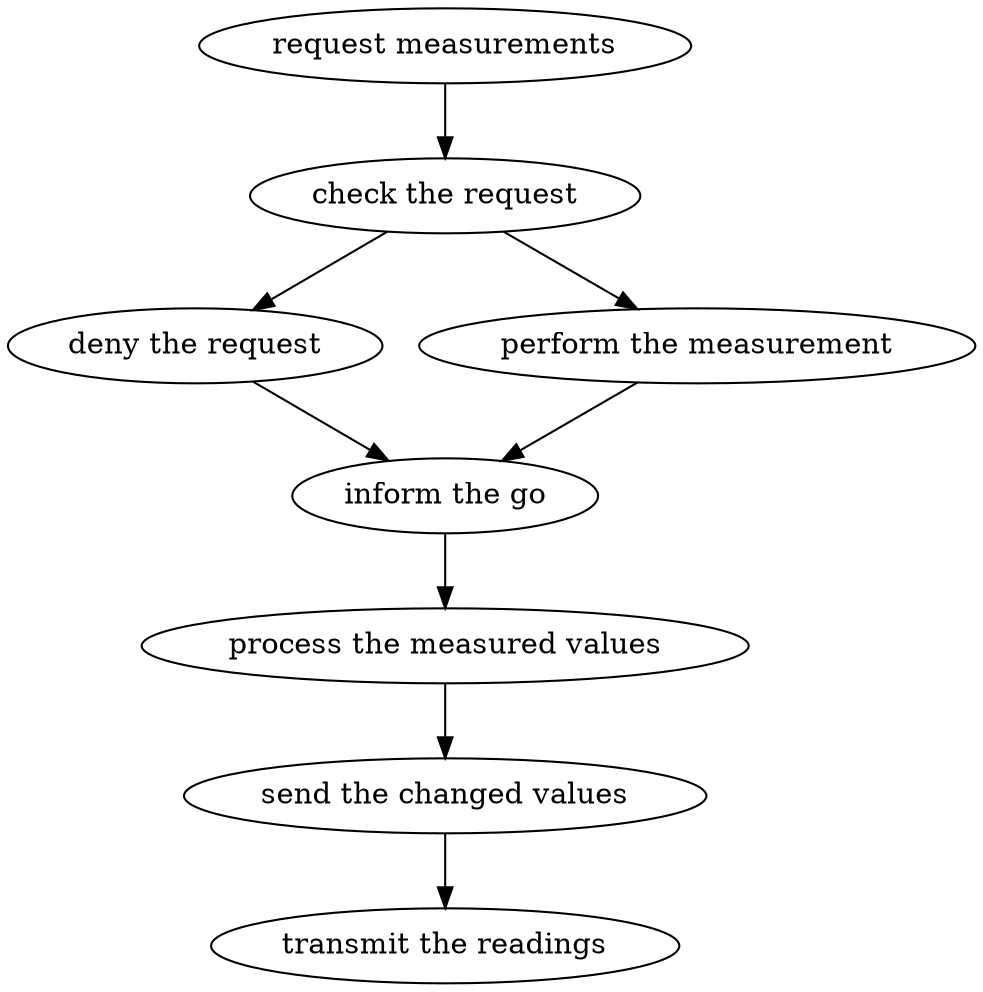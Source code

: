 strict digraph "doc-10.11" {
	graph [name="doc-10.11"];
	"request measurements"	[attrs="{'type': 'Activity', 'label': 'request measurements'}"];
	"check the request"	[attrs="{'type': 'Activity', 'label': 'check the request'}"];
	"request measurements" -> "check the request"	[attrs="{'type': 'flow', 'label': 'flow'}"];
	"deny the request"	[attrs="{'type': 'Activity', 'label': 'deny the request'}"];
	"check the request" -> "deny the request"	[attrs="{'type': 'flow', 'label': 'flow'}"];
	"perform the measurement"	[attrs="{'type': 'Activity', 'label': 'perform the measurement'}"];
	"check the request" -> "perform the measurement"	[attrs="{'type': 'flow', 'label': 'flow'}"];
	"inform the go"	[attrs="{'type': 'Activity', 'label': 'inform the go'}"];
	"deny the request" -> "inform the go"	[attrs="{'type': 'flow', 'label': 'flow'}"];
	"perform the measurement" -> "inform the go"	[attrs="{'type': 'flow', 'label': 'flow'}"];
	"process the measured values"	[attrs="{'type': 'Activity', 'label': 'process the measured values'}"];
	"inform the go" -> "process the measured values"	[attrs="{'type': 'flow', 'label': 'flow'}"];
	"send the changed values"	[attrs="{'type': 'Activity', 'label': 'send the changed values'}"];
	"process the measured values" -> "send the changed values"	[attrs="{'type': 'flow', 'label': 'flow'}"];
	"transmit the readings"	[attrs="{'type': 'Activity', 'label': 'transmit the readings'}"];
	"send the changed values" -> "transmit the readings"	[attrs="{'type': 'flow', 'label': 'flow'}"];
}
